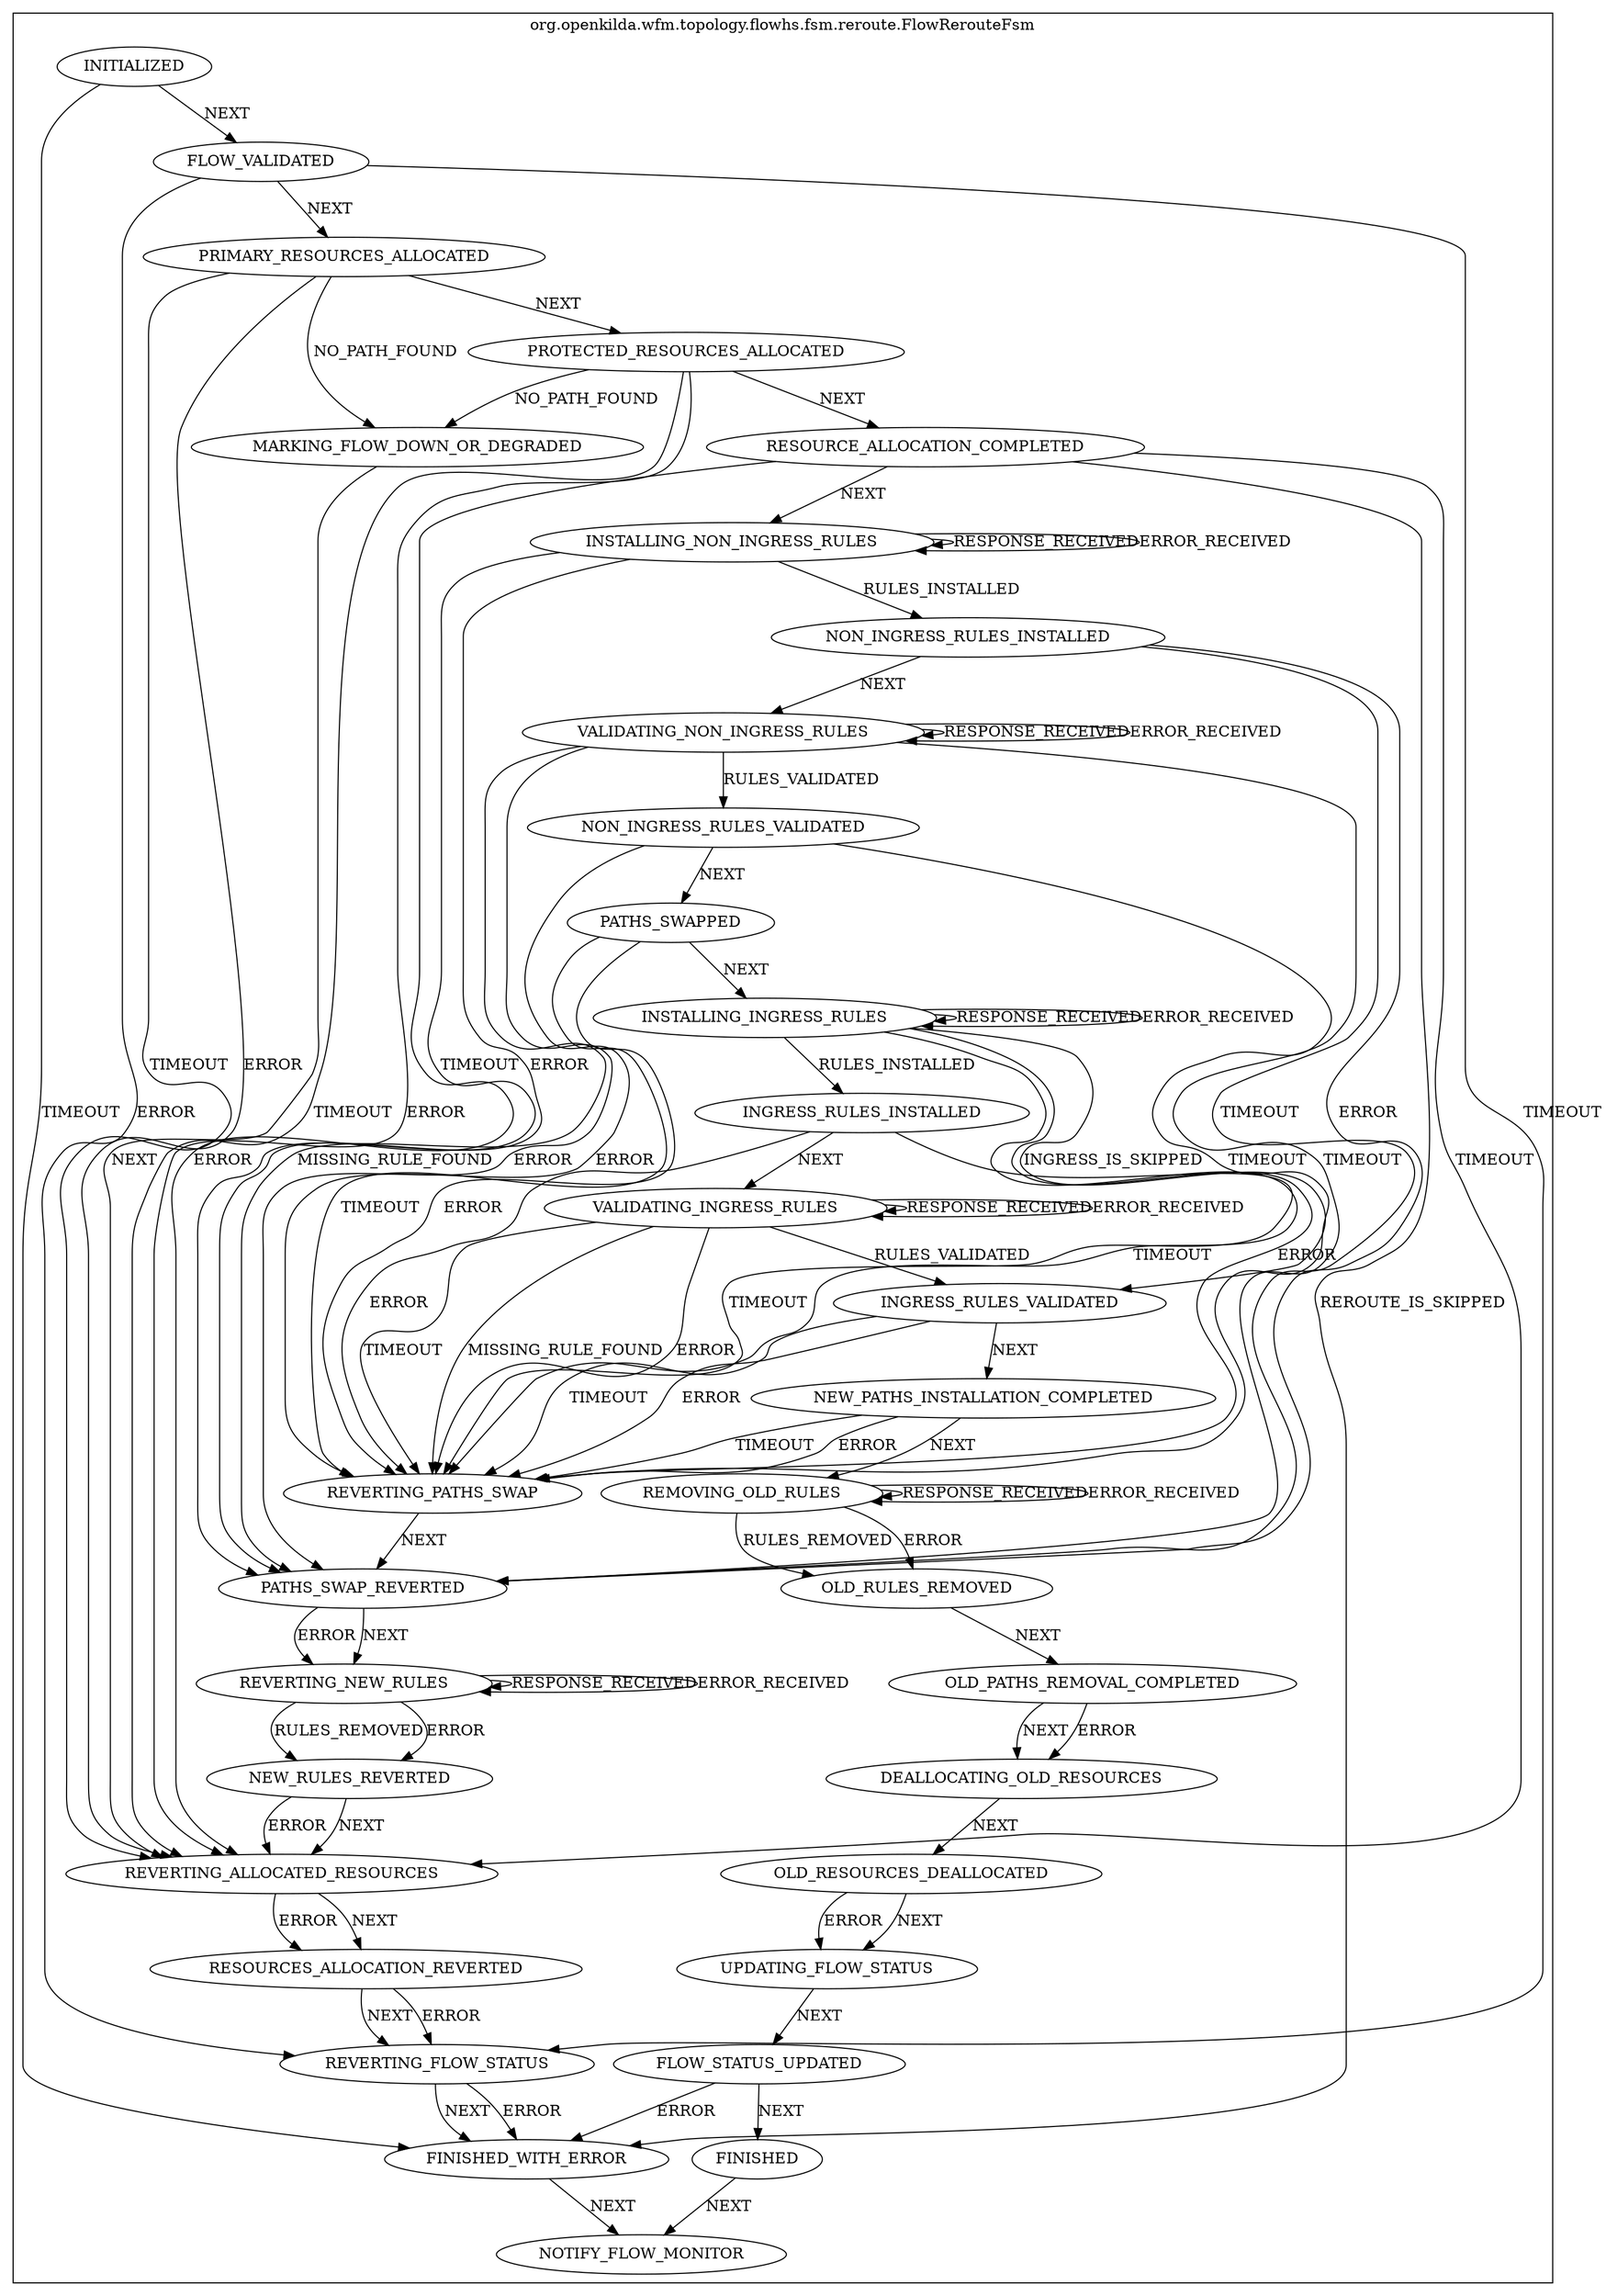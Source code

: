 digraph {
compound=true;
subgraph cluster_StateMachine {
label="org.openkilda.wfm.topology.flowhs.fsm.reroute.FlowRerouteFsm";
INSTALLING_NON_INGRESS_RULES [label="INSTALLING_NON_INGRESS_RULES"];
INGRESS_RULES_VALIDATED [label="INGRESS_RULES_VALIDATED"];
DEALLOCATING_OLD_RESOURCES [label="DEALLOCATING_OLD_RESOURCES"];
INSTALLING_INGRESS_RULES [label="INSTALLING_INGRESS_RULES"];
VALIDATING_INGRESS_RULES [label="VALIDATING_INGRESS_RULES"];
FINISHED_WITH_ERROR [label="FINISHED_WITH_ERROR"];
INGRESS_RULES_INSTALLED [label="INGRESS_RULES_INSTALLED"];
FINISHED [label="FINISHED"];
NOTIFY_FLOW_MONITOR [label="NOTIFY_FLOW_MONITOR"];
INITIALIZED [label="INITIALIZED"];
REVERTING_FLOW_STATUS [label="REVERTING_FLOW_STATUS"];
OLD_PATHS_REMOVAL_COMPLETED [label="OLD_PATHS_REMOVAL_COMPLETED"];
FLOW_VALIDATED [label="FLOW_VALIDATED"];
NEW_PATHS_INSTALLATION_COMPLETED [label="NEW_PATHS_INSTALLATION_COMPLETED"];
NON_INGRESS_RULES_VALIDATED [label="NON_INGRESS_RULES_VALIDATED"];
NEW_RULES_REVERTED [label="NEW_RULES_REVERTED"];
RESOURCE_ALLOCATION_COMPLETED [label="RESOURCE_ALLOCATION_COMPLETED"];
NON_INGRESS_RULES_INSTALLED [label="NON_INGRESS_RULES_INSTALLED"];
UPDATING_FLOW_STATUS [label="UPDATING_FLOW_STATUS"];
RESOURCES_ALLOCATION_REVERTED [label="RESOURCES_ALLOCATION_REVERTED"];
PATHS_SWAPPED [label="PATHS_SWAPPED"];
OLD_RESOURCES_DEALLOCATED [label="OLD_RESOURCES_DEALLOCATED"];
FLOW_STATUS_UPDATED [label="FLOW_STATUS_UPDATED"];
MARKING_FLOW_DOWN_OR_DEGRADED [label="MARKING_FLOW_DOWN_OR_DEGRADED"];
PROTECTED_RESOURCES_ALLOCATED [label="PROTECTED_RESOURCES_ALLOCATED"];
REVERTING_ALLOCATED_RESOURCES [label="REVERTING_ALLOCATED_RESOURCES"];
VALIDATING_NON_INGRESS_RULES [label="VALIDATING_NON_INGRESS_RULES"];
REVERTING_PATHS_SWAP [label="REVERTING_PATHS_SWAP"];
OLD_RULES_REMOVED [label="OLD_RULES_REMOVED"];
REVERTING_NEW_RULES [label="REVERTING_NEW_RULES"];
REMOVING_OLD_RULES [label="REMOVING_OLD_RULES"];
PATHS_SWAP_REVERTED [label="PATHS_SWAP_REVERTED"];
PRIMARY_RESOURCES_ALLOCATED [label="PRIMARY_RESOURCES_ALLOCATED"];

INSTALLING_NON_INGRESS_RULES -> INSTALLING_NON_INGRESS_RULES [ label="RESPONSE_RECEIVED"];
INSTALLING_NON_INGRESS_RULES -> INSTALLING_NON_INGRESS_RULES [ label="ERROR_RECEIVED"];
INSTALLING_NON_INGRESS_RULES -> NON_INGRESS_RULES_INSTALLED [ label="RULES_INSTALLED"];
INSTALLING_NON_INGRESS_RULES -> PATHS_SWAP_REVERTED [ label="TIMEOUT"];
INSTALLING_NON_INGRESS_RULES -> PATHS_SWAP_REVERTED [ label="ERROR"];
INGRESS_RULES_VALIDATED -> NEW_PATHS_INSTALLATION_COMPLETED [ label="NEXT"];
INGRESS_RULES_VALIDATED -> REVERTING_PATHS_SWAP [ label="TIMEOUT"];
INGRESS_RULES_VALIDATED -> REVERTING_PATHS_SWAP [ label="ERROR"];
DEALLOCATING_OLD_RESOURCES -> OLD_RESOURCES_DEALLOCATED [ label="NEXT"];
INSTALLING_INGRESS_RULES -> INSTALLING_INGRESS_RULES [ label="RESPONSE_RECEIVED"];
INSTALLING_INGRESS_RULES -> INSTALLING_INGRESS_RULES [ label="ERROR_RECEIVED"];
INSTALLING_INGRESS_RULES -> INGRESS_RULES_INSTALLED [ label="RULES_INSTALLED"];
INSTALLING_INGRESS_RULES -> INGRESS_RULES_VALIDATED [ label="INGRESS_IS_SKIPPED"];
INSTALLING_INGRESS_RULES -> REVERTING_PATHS_SWAP [ label="TIMEOUT"];
INSTALLING_INGRESS_RULES -> REVERTING_PATHS_SWAP [ label="ERROR"];
VALIDATING_INGRESS_RULES -> VALIDATING_INGRESS_RULES [ label="RESPONSE_RECEIVED"];
VALIDATING_INGRESS_RULES -> VALIDATING_INGRESS_RULES [ label="ERROR_RECEIVED"];
VALIDATING_INGRESS_RULES -> INGRESS_RULES_VALIDATED [ label="RULES_VALIDATED"];
VALIDATING_INGRESS_RULES -> REVERTING_PATHS_SWAP [ label="TIMEOUT"];
VALIDATING_INGRESS_RULES -> REVERTING_PATHS_SWAP [ label="MISSING_RULE_FOUND"];
VALIDATING_INGRESS_RULES -> REVERTING_PATHS_SWAP [ label="ERROR"];
INGRESS_RULES_INSTALLED -> VALIDATING_INGRESS_RULES [ label="NEXT"];
INGRESS_RULES_INSTALLED -> REVERTING_PATHS_SWAP [ label="TIMEOUT"];
INGRESS_RULES_INSTALLED -> REVERTING_PATHS_SWAP [ label="ERROR"];
INITIALIZED -> FLOW_VALIDATED [ label="NEXT"];
INITIALIZED -> FINISHED_WITH_ERROR [ label="TIMEOUT"];
REVERTING_FLOW_STATUS -> FINISHED_WITH_ERROR [ label="NEXT"];
REVERTING_FLOW_STATUS -> FINISHED_WITH_ERROR [ label="ERROR"];
OLD_PATHS_REMOVAL_COMPLETED -> DEALLOCATING_OLD_RESOURCES [ label="NEXT"];
OLD_PATHS_REMOVAL_COMPLETED -> DEALLOCATING_OLD_RESOURCES [ label="ERROR"];
FLOW_VALIDATED -> PRIMARY_RESOURCES_ALLOCATED [ label="NEXT"];
FLOW_VALIDATED -> REVERTING_FLOW_STATUS [ label="TIMEOUT"];
FLOW_VALIDATED -> REVERTING_FLOW_STATUS [ label="ERROR"];
NEW_PATHS_INSTALLATION_COMPLETED -> REMOVING_OLD_RULES [ label="NEXT"];
NEW_PATHS_INSTALLATION_COMPLETED -> REVERTING_PATHS_SWAP [ label="TIMEOUT"];
NEW_PATHS_INSTALLATION_COMPLETED -> REVERTING_PATHS_SWAP [ label="ERROR"];
NON_INGRESS_RULES_VALIDATED -> PATHS_SWAPPED [ label="NEXT"];
NON_INGRESS_RULES_VALIDATED -> REVERTING_PATHS_SWAP [ label="TIMEOUT"];
NON_INGRESS_RULES_VALIDATED -> REVERTING_PATHS_SWAP [ label="ERROR"];
NEW_RULES_REVERTED -> REVERTING_ALLOCATED_RESOURCES [ label="NEXT"];
NEW_RULES_REVERTED -> REVERTING_ALLOCATED_RESOURCES [ label="ERROR"];
RESOURCE_ALLOCATION_COMPLETED -> INSTALLING_NON_INGRESS_RULES [ label="NEXT"];
RESOURCE_ALLOCATION_COMPLETED -> FINISHED_WITH_ERROR [ label="REROUTE_IS_SKIPPED"];
RESOURCE_ALLOCATION_COMPLETED -> REVERTING_ALLOCATED_RESOURCES [ label="TIMEOUT"];
RESOURCE_ALLOCATION_COMPLETED -> REVERTING_ALLOCATED_RESOURCES [ label="ERROR"];
NON_INGRESS_RULES_INSTALLED -> VALIDATING_NON_INGRESS_RULES [ label="NEXT"];
NON_INGRESS_RULES_INSTALLED -> PATHS_SWAP_REVERTED [ label="TIMEOUT"];
NON_INGRESS_RULES_INSTALLED -> PATHS_SWAP_REVERTED [ label="ERROR"];
UPDATING_FLOW_STATUS -> FLOW_STATUS_UPDATED [ label="NEXT"];
RESOURCES_ALLOCATION_REVERTED -> REVERTING_FLOW_STATUS [ label="NEXT"];
RESOURCES_ALLOCATION_REVERTED -> REVERTING_FLOW_STATUS [ label="ERROR"];
PATHS_SWAPPED -> INSTALLING_INGRESS_RULES [ label="NEXT"];
PATHS_SWAPPED -> REVERTING_PATHS_SWAP [ label="TIMEOUT"];
PATHS_SWAPPED -> REVERTING_PATHS_SWAP [ label="ERROR"];
OLD_RESOURCES_DEALLOCATED -> UPDATING_FLOW_STATUS [ label="NEXT"];
OLD_RESOURCES_DEALLOCATED -> UPDATING_FLOW_STATUS [ label="ERROR"];
FLOW_STATUS_UPDATED -> FINISHED [ label="NEXT"];
FINISHED -> NOTIFY_FLOW_MONITOR [ label="NEXT"];
FLOW_STATUS_UPDATED -> FINISHED_WITH_ERROR [ label="ERROR"];
FINISHED_WITH_ERROR -> NOTIFY_FLOW_MONITOR [ label="NEXT"];
MARKING_FLOW_DOWN_OR_DEGRADED -> REVERTING_ALLOCATED_RESOURCES [ label="NEXT"];
PROTECTED_RESOURCES_ALLOCATED -> RESOURCE_ALLOCATION_COMPLETED [ label="NEXT"];
PROTECTED_RESOURCES_ALLOCATED -> MARKING_FLOW_DOWN_OR_DEGRADED [ label="NO_PATH_FOUND"];
PROTECTED_RESOURCES_ALLOCATED -> REVERTING_ALLOCATED_RESOURCES [ label="TIMEOUT"];
PROTECTED_RESOURCES_ALLOCATED -> REVERTING_ALLOCATED_RESOURCES [ label="ERROR"];
REVERTING_ALLOCATED_RESOURCES -> RESOURCES_ALLOCATION_REVERTED [ label="NEXT"];
REVERTING_ALLOCATED_RESOURCES -> RESOURCES_ALLOCATION_REVERTED [ label="ERROR"];
VALIDATING_NON_INGRESS_RULES -> VALIDATING_NON_INGRESS_RULES [ label="RESPONSE_RECEIVED"];
VALIDATING_NON_INGRESS_RULES -> VALIDATING_NON_INGRESS_RULES [ label="ERROR_RECEIVED"];
VALIDATING_NON_INGRESS_RULES -> NON_INGRESS_RULES_VALIDATED [ label="RULES_VALIDATED"];
VALIDATING_NON_INGRESS_RULES -> PATHS_SWAP_REVERTED [ label="TIMEOUT"];
VALIDATING_NON_INGRESS_RULES -> PATHS_SWAP_REVERTED [ label="MISSING_RULE_FOUND"];
VALIDATING_NON_INGRESS_RULES -> PATHS_SWAP_REVERTED [ label="ERROR"];
REVERTING_PATHS_SWAP -> PATHS_SWAP_REVERTED [ label="NEXT"];
OLD_RULES_REMOVED -> OLD_PATHS_REMOVAL_COMPLETED [ label="NEXT"];
REVERTING_NEW_RULES -> REVERTING_NEW_RULES [ label="RESPONSE_RECEIVED"];
REVERTING_NEW_RULES -> REVERTING_NEW_RULES [ label="ERROR_RECEIVED"];
REVERTING_NEW_RULES -> NEW_RULES_REVERTED [ label="RULES_REMOVED"];
REVERTING_NEW_RULES -> NEW_RULES_REVERTED [ label="ERROR"];
REMOVING_OLD_RULES -> REMOVING_OLD_RULES [ label="RESPONSE_RECEIVED"];
REMOVING_OLD_RULES -> REMOVING_OLD_RULES [ label="ERROR_RECEIVED"];
REMOVING_OLD_RULES -> OLD_RULES_REMOVED [ label="RULES_REMOVED"];
REMOVING_OLD_RULES -> OLD_RULES_REMOVED [ label="ERROR"];
PATHS_SWAP_REVERTED -> REVERTING_NEW_RULES [ label="NEXT"];
PATHS_SWAP_REVERTED -> REVERTING_NEW_RULES [ label="ERROR"];
PRIMARY_RESOURCES_ALLOCATED -> PROTECTED_RESOURCES_ALLOCATED [ label="NEXT"];
PRIMARY_RESOURCES_ALLOCATED -> MARKING_FLOW_DOWN_OR_DEGRADED [ label="NO_PATH_FOUND"];
PRIMARY_RESOURCES_ALLOCATED -> REVERTING_ALLOCATED_RESOURCES [ label="TIMEOUT"];
PRIMARY_RESOURCES_ALLOCATED -> REVERTING_ALLOCATED_RESOURCES [ label="ERROR"];}}
